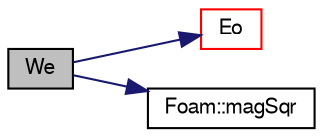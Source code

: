 digraph "We"
{
  bgcolor="transparent";
  edge [fontname="FreeSans",fontsize="10",labelfontname="FreeSans",labelfontsize="10"];
  node [fontname="FreeSans",fontsize="10",shape=record];
  rankdir="LR";
  Node222 [label="We",height=0.2,width=0.4,color="black", fillcolor="grey75", style="filled", fontcolor="black"];
  Node222 -> Node223 [color="midnightblue",fontsize="10",style="solid",fontname="FreeSans"];
  Node223 [label="Eo",height=0.2,width=0.4,color="red",URL="$a23878.html#a88370cf300142488065325fdf3366071",tooltip="Eotvos number. "];
  Node222 -> Node229 [color="midnightblue",fontsize="10",style="solid",fontname="FreeSans"];
  Node229 [label="Foam::magSqr",height=0.2,width=0.4,color="black",URL="$a21124.html#ae6fff2c6981e6d9618aa5038e69def6e"];
}
